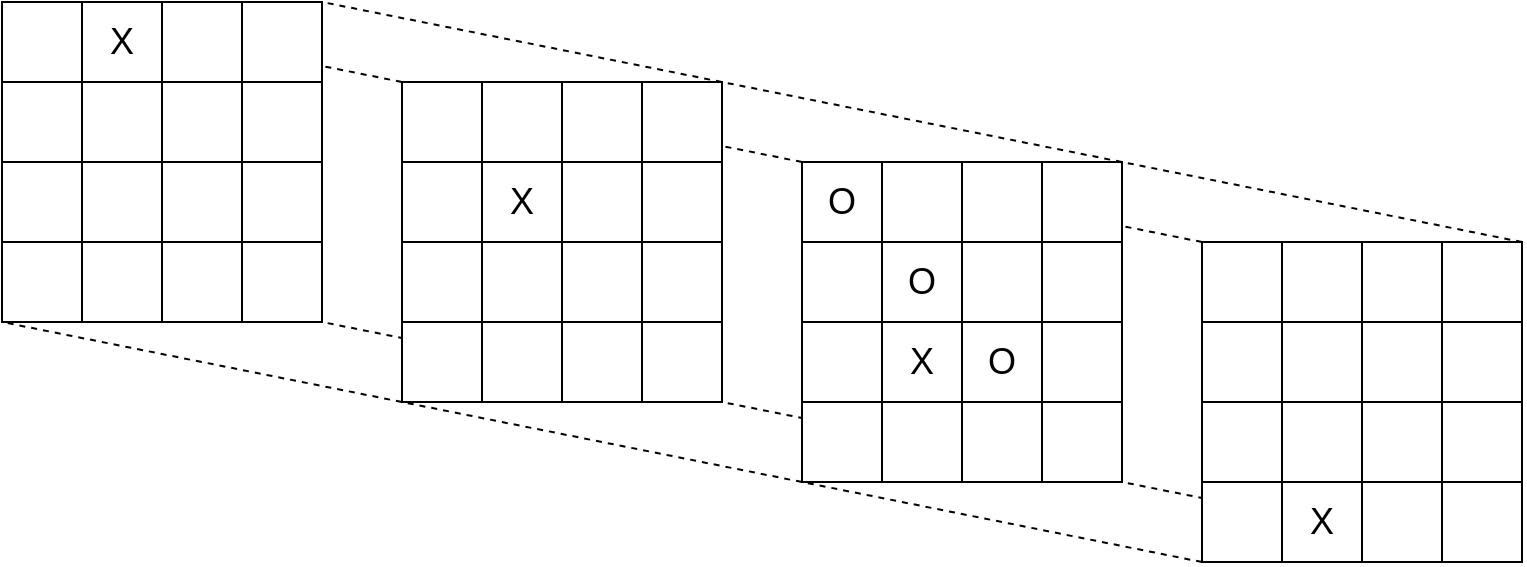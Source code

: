 <mxfile version="12.1.7" type="device" pages="1"><diagram id="tAEE88btyBtsIktVflEw" name="Page-1"><mxGraphModel dx="1338" dy="802" grid="1" gridSize="10" guides="1" tooltips="1" connect="1" arrows="1" fold="1" page="1" pageScale="1" pageWidth="827" pageHeight="1169" math="0" shadow="0"><root><mxCell id="0"/><mxCell id="1" parent="0"/><mxCell id="7yvnzNzSm_O6tVys3wsZ-91" value="" style="endArrow=none;dashed=1;html=1;entryX=1;entryY=0;entryDx=0;entryDy=0;entryPerimeter=0;exitX=1;exitY=0;exitDx=0;exitDy=0;exitPerimeter=0;" edge="1" parent="1"><mxGeometry width="50" height="50" relative="1" as="geometry"><mxPoint x="680" y="280" as="sourcePoint"/><mxPoint x="80" y="160" as="targetPoint"/></mxGeometry></mxCell><mxCell id="7yvnzNzSm_O6tVys3wsZ-89" value="" style="endArrow=none;dashed=1;html=1;entryX=1;entryY=0;entryDx=0;entryDy=0;entryPerimeter=0;exitX=1;exitY=0;exitDx=0;exitDy=0;exitPerimeter=0;" edge="1" parent="1"><mxGeometry width="50" height="50" relative="1" as="geometry"><mxPoint x="840" y="440" as="sourcePoint"/><mxPoint x="240" y="320" as="targetPoint"/></mxGeometry></mxCell><mxCell id="7yvnzNzSm_O6tVys3wsZ-88" value="" style="endArrow=none;dashed=1;html=1;entryX=1;entryY=0;entryDx=0;entryDy=0;entryPerimeter=0;exitX=1;exitY=0;exitDx=0;exitDy=0;exitPerimeter=0;" edge="1" parent="1"><mxGeometry width="50" height="50" relative="1" as="geometry"><mxPoint x="680" y="440" as="sourcePoint"/><mxPoint x="80" y="320" as="targetPoint"/></mxGeometry></mxCell><mxCell id="7yvnzNzSm_O6tVys3wsZ-8" value="&lt;font style=&quot;font-size: 18px&quot;&gt;&amp;nbsp;&lt;/font&gt;" style="whiteSpace=wrap;html=1;aspect=fixed;" vertex="1" parent="1"><mxGeometry x="80" y="160" width="40" height="40" as="geometry"/></mxCell><mxCell id="7yvnzNzSm_O6tVys3wsZ-24" value="&lt;font style=&quot;font-size: 18px&quot;&gt;X&lt;/font&gt;" style="whiteSpace=wrap;html=1;aspect=fixed;" vertex="1" parent="1"><mxGeometry x="120" y="160" width="40" height="40" as="geometry"/></mxCell><mxCell id="7yvnzNzSm_O6tVys3wsZ-25" value="&lt;font style=&quot;font-size: 18px&quot;&gt;&amp;nbsp;&lt;/font&gt;" style="whiteSpace=wrap;html=1;aspect=fixed;" vertex="1" parent="1"><mxGeometry x="80" y="200" width="40" height="40" as="geometry"/></mxCell><mxCell id="7yvnzNzSm_O6tVys3wsZ-26" value="&lt;font style=&quot;font-size: 18px&quot;&gt;&amp;nbsp;&lt;/font&gt;" style="whiteSpace=wrap;html=1;aspect=fixed;" vertex="1" parent="1"><mxGeometry x="120" y="200" width="40" height="40" as="geometry"/></mxCell><mxCell id="7yvnzNzSm_O6tVys3wsZ-27" value="&lt;font style=&quot;font-size: 18px&quot;&gt;&amp;nbsp;&lt;/font&gt;" style="whiteSpace=wrap;html=1;aspect=fixed;" vertex="1" parent="1"><mxGeometry x="160" y="160" width="40" height="40" as="geometry"/></mxCell><mxCell id="7yvnzNzSm_O6tVys3wsZ-28" value="&lt;font style=&quot;font-size: 18px&quot;&gt;&amp;nbsp;&lt;/font&gt;" style="whiteSpace=wrap;html=1;aspect=fixed;" vertex="1" parent="1"><mxGeometry x="200" y="160" width="40" height="40" as="geometry"/></mxCell><mxCell id="7yvnzNzSm_O6tVys3wsZ-29" value="&lt;font style=&quot;font-size: 18px&quot;&gt;&amp;nbsp;&lt;/font&gt;" style="whiteSpace=wrap;html=1;aspect=fixed;" vertex="1" parent="1"><mxGeometry x="160" y="200" width="40" height="40" as="geometry"/></mxCell><mxCell id="7yvnzNzSm_O6tVys3wsZ-30" value="&lt;font style=&quot;font-size: 18px&quot;&gt;&amp;nbsp;&lt;/font&gt;" style="whiteSpace=wrap;html=1;aspect=fixed;" vertex="1" parent="1"><mxGeometry x="200" y="200" width="40" height="40" as="geometry"/></mxCell><mxCell id="7yvnzNzSm_O6tVys3wsZ-31" value="&lt;font style=&quot;font-size: 18px&quot;&gt;&amp;nbsp;&lt;/font&gt;" style="whiteSpace=wrap;html=1;aspect=fixed;" vertex="1" parent="1"><mxGeometry x="80" y="240" width="40" height="40" as="geometry"/></mxCell><mxCell id="7yvnzNzSm_O6tVys3wsZ-32" value="&lt;font style=&quot;font-size: 18px&quot;&gt;&amp;nbsp;&lt;/font&gt;" style="whiteSpace=wrap;html=1;aspect=fixed;" vertex="1" parent="1"><mxGeometry x="120" y="240" width="40" height="40" as="geometry"/></mxCell><mxCell id="7yvnzNzSm_O6tVys3wsZ-33" value="&lt;font style=&quot;font-size: 18px&quot;&gt;&amp;nbsp;&lt;/font&gt;" style="whiteSpace=wrap;html=1;aspect=fixed;" vertex="1" parent="1"><mxGeometry x="80" y="280" width="40" height="40" as="geometry"/></mxCell><mxCell id="7yvnzNzSm_O6tVys3wsZ-34" value="&lt;font style=&quot;font-size: 18px&quot;&gt;&amp;nbsp;&lt;/font&gt;" style="whiteSpace=wrap;html=1;aspect=fixed;" vertex="1" parent="1"><mxGeometry x="120" y="280" width="40" height="40" as="geometry"/></mxCell><mxCell id="7yvnzNzSm_O6tVys3wsZ-35" value="&lt;font style=&quot;font-size: 18px&quot;&gt;&amp;nbsp;&lt;/font&gt;" style="whiteSpace=wrap;html=1;aspect=fixed;" vertex="1" parent="1"><mxGeometry x="160" y="240" width="40" height="40" as="geometry"/></mxCell><mxCell id="7yvnzNzSm_O6tVys3wsZ-36" value="&lt;font style=&quot;font-size: 18px&quot;&gt;&amp;nbsp;&lt;/font&gt;" style="whiteSpace=wrap;html=1;aspect=fixed;" vertex="1" parent="1"><mxGeometry x="200" y="240" width="40" height="40" as="geometry"/></mxCell><mxCell id="7yvnzNzSm_O6tVys3wsZ-37" value="&lt;font style=&quot;font-size: 18px&quot;&gt;&amp;nbsp;&lt;/font&gt;" style="whiteSpace=wrap;html=1;aspect=fixed;" vertex="1" parent="1"><mxGeometry x="160" y="280" width="40" height="40" as="geometry"/></mxCell><mxCell id="7yvnzNzSm_O6tVys3wsZ-38" value="&lt;font style=&quot;font-size: 18px&quot;&gt;&amp;nbsp;&lt;/font&gt;" style="whiteSpace=wrap;html=1;aspect=fixed;" vertex="1" parent="1"><mxGeometry x="200" y="280" width="40" height="40" as="geometry"/></mxCell><mxCell id="7yvnzNzSm_O6tVys3wsZ-39" value="&lt;font style=&quot;font-size: 18px&quot;&gt;&amp;nbsp;&lt;/font&gt;" style="whiteSpace=wrap;html=1;aspect=fixed;" vertex="1" parent="1"><mxGeometry x="280" y="200" width="40" height="40" as="geometry"/></mxCell><mxCell id="7yvnzNzSm_O6tVys3wsZ-40" value="&lt;font style=&quot;font-size: 18px&quot;&gt;&amp;nbsp;&lt;/font&gt;" style="whiteSpace=wrap;html=1;aspect=fixed;" vertex="1" parent="1"><mxGeometry x="320" y="200" width="40" height="40" as="geometry"/></mxCell><mxCell id="7yvnzNzSm_O6tVys3wsZ-41" value="&lt;font style=&quot;font-size: 18px&quot;&gt;&amp;nbsp;&lt;/font&gt;" style="whiteSpace=wrap;html=1;aspect=fixed;" vertex="1" parent="1"><mxGeometry x="280" y="240" width="40" height="40" as="geometry"/></mxCell><mxCell id="7yvnzNzSm_O6tVys3wsZ-42" value="&lt;font style=&quot;font-size: 18px&quot;&gt;X&lt;/font&gt;" style="whiteSpace=wrap;html=1;aspect=fixed;" vertex="1" parent="1"><mxGeometry x="320" y="240" width="40" height="40" as="geometry"/></mxCell><mxCell id="7yvnzNzSm_O6tVys3wsZ-43" value="&lt;font style=&quot;font-size: 18px&quot;&gt;&amp;nbsp;&lt;/font&gt;" style="whiteSpace=wrap;html=1;aspect=fixed;" vertex="1" parent="1"><mxGeometry x="360" y="200" width="40" height="40" as="geometry"/></mxCell><mxCell id="7yvnzNzSm_O6tVys3wsZ-44" value="&lt;font style=&quot;font-size: 18px&quot;&gt;&amp;nbsp;&lt;/font&gt;" style="whiteSpace=wrap;html=1;aspect=fixed;" vertex="1" parent="1"><mxGeometry x="400" y="200" width="40" height="40" as="geometry"/></mxCell><mxCell id="7yvnzNzSm_O6tVys3wsZ-45" value="&lt;font style=&quot;font-size: 18px&quot;&gt;&amp;nbsp;&lt;/font&gt;" style="whiteSpace=wrap;html=1;aspect=fixed;" vertex="1" parent="1"><mxGeometry x="360" y="240" width="40" height="40" as="geometry"/></mxCell><mxCell id="7yvnzNzSm_O6tVys3wsZ-46" value="&lt;font style=&quot;font-size: 18px&quot;&gt;&amp;nbsp;&lt;/font&gt;" style="whiteSpace=wrap;html=1;aspect=fixed;" vertex="1" parent="1"><mxGeometry x="400" y="240" width="40" height="40" as="geometry"/></mxCell><mxCell id="7yvnzNzSm_O6tVys3wsZ-47" value="&lt;font style=&quot;font-size: 18px&quot;&gt;&amp;nbsp;&lt;/font&gt;" style="whiteSpace=wrap;html=1;aspect=fixed;" vertex="1" parent="1"><mxGeometry x="280" y="280" width="40" height="40" as="geometry"/></mxCell><mxCell id="7yvnzNzSm_O6tVys3wsZ-48" value="&lt;font style=&quot;font-size: 18px&quot;&gt;&amp;nbsp;&lt;/font&gt;" style="whiteSpace=wrap;html=1;aspect=fixed;" vertex="1" parent="1"><mxGeometry x="320" y="280" width="40" height="40" as="geometry"/></mxCell><mxCell id="7yvnzNzSm_O6tVys3wsZ-49" value="&lt;font style=&quot;font-size: 18px&quot;&gt;&amp;nbsp;&lt;/font&gt;" style="whiteSpace=wrap;html=1;aspect=fixed;" vertex="1" parent="1"><mxGeometry x="280" y="320" width="40" height="40" as="geometry"/></mxCell><mxCell id="7yvnzNzSm_O6tVys3wsZ-50" value="&lt;font style=&quot;font-size: 18px&quot;&gt;&amp;nbsp;&lt;/font&gt;" style="whiteSpace=wrap;html=1;aspect=fixed;" vertex="1" parent="1"><mxGeometry x="320" y="320" width="40" height="40" as="geometry"/></mxCell><mxCell id="7yvnzNzSm_O6tVys3wsZ-51" value="&lt;font style=&quot;font-size: 18px&quot;&gt;&amp;nbsp;&lt;/font&gt;" style="whiteSpace=wrap;html=1;aspect=fixed;" vertex="1" parent="1"><mxGeometry x="360" y="280" width="40" height="40" as="geometry"/></mxCell><mxCell id="7yvnzNzSm_O6tVys3wsZ-52" value="&lt;font style=&quot;font-size: 18px&quot;&gt;&amp;nbsp;&lt;/font&gt;" style="whiteSpace=wrap;html=1;aspect=fixed;" vertex="1" parent="1"><mxGeometry x="400" y="280" width="40" height="40" as="geometry"/></mxCell><mxCell id="7yvnzNzSm_O6tVys3wsZ-53" value="&lt;font style=&quot;font-size: 18px&quot;&gt;&amp;nbsp;&lt;/font&gt;" style="whiteSpace=wrap;html=1;aspect=fixed;" vertex="1" parent="1"><mxGeometry x="360" y="320" width="40" height="40" as="geometry"/></mxCell><mxCell id="7yvnzNzSm_O6tVys3wsZ-54" value="&lt;font style=&quot;font-size: 18px&quot;&gt;&amp;nbsp;&lt;/font&gt;" style="whiteSpace=wrap;html=1;aspect=fixed;" vertex="1" parent="1"><mxGeometry x="400" y="320" width="40" height="40" as="geometry"/></mxCell><mxCell id="7yvnzNzSm_O6tVys3wsZ-55" value="&lt;font style=&quot;font-size: 18px&quot;&gt;O&lt;/font&gt;" style="whiteSpace=wrap;html=1;aspect=fixed;" vertex="1" parent="1"><mxGeometry x="480" y="240" width="40" height="40" as="geometry"/></mxCell><mxCell id="7yvnzNzSm_O6tVys3wsZ-56" value="&lt;font style=&quot;font-size: 18px&quot;&gt;&amp;nbsp;&lt;/font&gt;" style="whiteSpace=wrap;html=1;aspect=fixed;" vertex="1" parent="1"><mxGeometry x="520" y="240" width="40" height="40" as="geometry"/></mxCell><mxCell id="7yvnzNzSm_O6tVys3wsZ-57" value="&lt;font style=&quot;font-size: 18px&quot;&gt;&amp;nbsp;&lt;/font&gt;" style="whiteSpace=wrap;html=1;aspect=fixed;" vertex="1" parent="1"><mxGeometry x="480" y="280" width="40" height="40" as="geometry"/></mxCell><mxCell id="7yvnzNzSm_O6tVys3wsZ-58" value="&lt;font style=&quot;font-size: 18px&quot;&gt;O&lt;/font&gt;" style="whiteSpace=wrap;html=1;aspect=fixed;" vertex="1" parent="1"><mxGeometry x="520" y="280" width="40" height="40" as="geometry"/></mxCell><mxCell id="7yvnzNzSm_O6tVys3wsZ-59" value="&lt;font style=&quot;font-size: 18px&quot;&gt;&amp;nbsp;&lt;/font&gt;" style="whiteSpace=wrap;html=1;aspect=fixed;" vertex="1" parent="1"><mxGeometry x="560" y="240" width="40" height="40" as="geometry"/></mxCell><mxCell id="7yvnzNzSm_O6tVys3wsZ-60" value="&lt;font style=&quot;font-size: 18px&quot;&gt;&amp;nbsp;&lt;/font&gt;" style="whiteSpace=wrap;html=1;aspect=fixed;" vertex="1" parent="1"><mxGeometry x="600" y="240" width="40" height="40" as="geometry"/></mxCell><mxCell id="7yvnzNzSm_O6tVys3wsZ-61" value="&lt;font style=&quot;font-size: 18px&quot;&gt;&amp;nbsp;&lt;/font&gt;" style="whiteSpace=wrap;html=1;aspect=fixed;" vertex="1" parent="1"><mxGeometry x="560" y="280" width="40" height="40" as="geometry"/></mxCell><mxCell id="7yvnzNzSm_O6tVys3wsZ-62" value="&lt;font style=&quot;font-size: 18px&quot;&gt;&amp;nbsp;&lt;/font&gt;" style="whiteSpace=wrap;html=1;aspect=fixed;" vertex="1" parent="1"><mxGeometry x="600" y="280" width="40" height="40" as="geometry"/></mxCell><mxCell id="7yvnzNzSm_O6tVys3wsZ-63" value="&lt;font style=&quot;font-size: 18px&quot;&gt;&amp;nbsp;&lt;/font&gt;" style="whiteSpace=wrap;html=1;aspect=fixed;" vertex="1" parent="1"><mxGeometry x="480" y="320" width="40" height="40" as="geometry"/></mxCell><mxCell id="7yvnzNzSm_O6tVys3wsZ-64" value="&lt;font style=&quot;font-size: 18px&quot;&gt;X&lt;/font&gt;" style="whiteSpace=wrap;html=1;aspect=fixed;" vertex="1" parent="1"><mxGeometry x="520" y="320" width="40" height="40" as="geometry"/></mxCell><mxCell id="7yvnzNzSm_O6tVys3wsZ-65" value="&lt;font style=&quot;font-size: 18px&quot;&gt;&amp;nbsp;&lt;/font&gt;" style="whiteSpace=wrap;html=1;aspect=fixed;" vertex="1" parent="1"><mxGeometry x="480" y="360" width="40" height="40" as="geometry"/></mxCell><mxCell id="7yvnzNzSm_O6tVys3wsZ-66" value="&lt;font style=&quot;font-size: 18px&quot;&gt;&amp;nbsp;&lt;/font&gt;" style="whiteSpace=wrap;html=1;aspect=fixed;" vertex="1" parent="1"><mxGeometry x="520" y="360" width="40" height="40" as="geometry"/></mxCell><mxCell id="7yvnzNzSm_O6tVys3wsZ-67" value="&lt;font style=&quot;font-size: 18px&quot;&gt;O&lt;/font&gt;" style="whiteSpace=wrap;html=1;aspect=fixed;" vertex="1" parent="1"><mxGeometry x="560" y="320" width="40" height="40" as="geometry"/></mxCell><mxCell id="7yvnzNzSm_O6tVys3wsZ-68" value="&lt;font style=&quot;font-size: 18px&quot;&gt;&amp;nbsp;&lt;/font&gt;" style="whiteSpace=wrap;html=1;aspect=fixed;" vertex="1" parent="1"><mxGeometry x="600" y="320" width="40" height="40" as="geometry"/></mxCell><mxCell id="7yvnzNzSm_O6tVys3wsZ-69" value="&lt;font style=&quot;font-size: 18px&quot;&gt;&amp;nbsp;&lt;/font&gt;" style="whiteSpace=wrap;html=1;aspect=fixed;" vertex="1" parent="1"><mxGeometry x="560" y="360" width="40" height="40" as="geometry"/></mxCell><mxCell id="7yvnzNzSm_O6tVys3wsZ-70" value="&lt;font style=&quot;font-size: 18px&quot;&gt;&amp;nbsp;&lt;/font&gt;" style="whiteSpace=wrap;html=1;aspect=fixed;" vertex="1" parent="1"><mxGeometry x="600" y="360" width="40" height="40" as="geometry"/></mxCell><mxCell id="7yvnzNzSm_O6tVys3wsZ-71" value="&lt;font style=&quot;font-size: 18px&quot;&gt;&amp;nbsp;&lt;/font&gt;" style="whiteSpace=wrap;html=1;aspect=fixed;" vertex="1" parent="1"><mxGeometry x="680" y="280" width="40" height="40" as="geometry"/></mxCell><mxCell id="7yvnzNzSm_O6tVys3wsZ-72" value="&lt;font style=&quot;font-size: 18px&quot;&gt;&amp;nbsp;&lt;/font&gt;" style="whiteSpace=wrap;html=1;aspect=fixed;" vertex="1" parent="1"><mxGeometry x="720" y="280" width="40" height="40" as="geometry"/></mxCell><mxCell id="7yvnzNzSm_O6tVys3wsZ-73" value="&lt;font style=&quot;font-size: 18px&quot;&gt;&amp;nbsp;&lt;/font&gt;" style="whiteSpace=wrap;html=1;aspect=fixed;" vertex="1" parent="1"><mxGeometry x="680" y="320" width="40" height="40" as="geometry"/></mxCell><mxCell id="7yvnzNzSm_O6tVys3wsZ-74" value="&lt;font style=&quot;font-size: 18px&quot;&gt;&amp;nbsp;&lt;/font&gt;" style="whiteSpace=wrap;html=1;aspect=fixed;" vertex="1" parent="1"><mxGeometry x="720" y="320" width="40" height="40" as="geometry"/></mxCell><mxCell id="7yvnzNzSm_O6tVys3wsZ-75" value="&lt;font style=&quot;font-size: 18px&quot;&gt;&amp;nbsp;&lt;/font&gt;" style="whiteSpace=wrap;html=1;aspect=fixed;" vertex="1" parent="1"><mxGeometry x="760" y="280" width="40" height="40" as="geometry"/></mxCell><mxCell id="7yvnzNzSm_O6tVys3wsZ-76" value="&lt;font style=&quot;font-size: 18px&quot;&gt;&amp;nbsp;&lt;/font&gt;" style="whiteSpace=wrap;html=1;aspect=fixed;" vertex="1" parent="1"><mxGeometry x="800" y="280" width="40" height="40" as="geometry"/></mxCell><mxCell id="7yvnzNzSm_O6tVys3wsZ-77" value="&lt;font style=&quot;font-size: 18px&quot;&gt;&amp;nbsp;&lt;/font&gt;" style="whiteSpace=wrap;html=1;aspect=fixed;" vertex="1" parent="1"><mxGeometry x="760" y="320" width="40" height="40" as="geometry"/></mxCell><mxCell id="7yvnzNzSm_O6tVys3wsZ-78" value="&lt;font style=&quot;font-size: 18px&quot;&gt;&amp;nbsp;&lt;/font&gt;" style="whiteSpace=wrap;html=1;aspect=fixed;" vertex="1" parent="1"><mxGeometry x="800" y="320" width="40" height="40" as="geometry"/></mxCell><mxCell id="7yvnzNzSm_O6tVys3wsZ-79" value="&lt;font style=&quot;font-size: 18px&quot;&gt;&amp;nbsp;&lt;/font&gt;" style="whiteSpace=wrap;html=1;aspect=fixed;" vertex="1" parent="1"><mxGeometry x="680" y="360" width="40" height="40" as="geometry"/></mxCell><mxCell id="7yvnzNzSm_O6tVys3wsZ-80" value="&lt;font style=&quot;font-size: 18px&quot;&gt;&amp;nbsp;&lt;/font&gt;" style="whiteSpace=wrap;html=1;aspect=fixed;" vertex="1" parent="1"><mxGeometry x="720" y="360" width="40" height="40" as="geometry"/></mxCell><mxCell id="7yvnzNzSm_O6tVys3wsZ-81" value="&lt;font style=&quot;font-size: 18px&quot;&gt;&amp;nbsp;&lt;/font&gt;" style="whiteSpace=wrap;html=1;aspect=fixed;" vertex="1" parent="1"><mxGeometry x="680" y="400" width="40" height="40" as="geometry"/></mxCell><mxCell id="7yvnzNzSm_O6tVys3wsZ-82" value="&lt;font style=&quot;font-size: 18px&quot;&gt;X&lt;/font&gt;" style="whiteSpace=wrap;html=1;aspect=fixed;" vertex="1" parent="1"><mxGeometry x="720" y="400" width="40" height="40" as="geometry"/></mxCell><mxCell id="7yvnzNzSm_O6tVys3wsZ-83" value="&lt;font style=&quot;font-size: 18px&quot;&gt;&amp;nbsp;&lt;/font&gt;" style="whiteSpace=wrap;html=1;aspect=fixed;" vertex="1" parent="1"><mxGeometry x="760" y="360" width="40" height="40" as="geometry"/></mxCell><mxCell id="7yvnzNzSm_O6tVys3wsZ-84" value="&lt;font style=&quot;font-size: 18px&quot;&gt;&amp;nbsp;&lt;/font&gt;" style="whiteSpace=wrap;html=1;aspect=fixed;" vertex="1" parent="1"><mxGeometry x="800" y="360" width="40" height="40" as="geometry"/></mxCell><mxCell id="7yvnzNzSm_O6tVys3wsZ-85" value="&lt;font style=&quot;font-size: 18px&quot;&gt;&amp;nbsp;&lt;/font&gt;" style="whiteSpace=wrap;html=1;aspect=fixed;" vertex="1" parent="1"><mxGeometry x="760" y="400" width="40" height="40" as="geometry"/></mxCell><mxCell id="7yvnzNzSm_O6tVys3wsZ-86" value="&lt;font style=&quot;font-size: 18px&quot;&gt;&amp;nbsp;&lt;/font&gt;" style="whiteSpace=wrap;html=1;aspect=fixed;" vertex="1" parent="1"><mxGeometry x="800" y="400" width="40" height="40" as="geometry"/></mxCell><mxCell id="7yvnzNzSm_O6tVys3wsZ-87" value="" style="endArrow=none;dashed=1;html=1;entryX=1;entryY=0;entryDx=0;entryDy=0;entryPerimeter=0;exitX=1;exitY=0;exitDx=0;exitDy=0;exitPerimeter=0;" edge="1" parent="1" source="7yvnzNzSm_O6tVys3wsZ-76" target="7yvnzNzSm_O6tVys3wsZ-28"><mxGeometry width="50" height="50" relative="1" as="geometry"><mxPoint x="538" y="190" as="sourcePoint"/><mxPoint x="-150" y="280" as="targetPoint"/></mxGeometry></mxCell></root></mxGraphModel></diagram></mxfile>